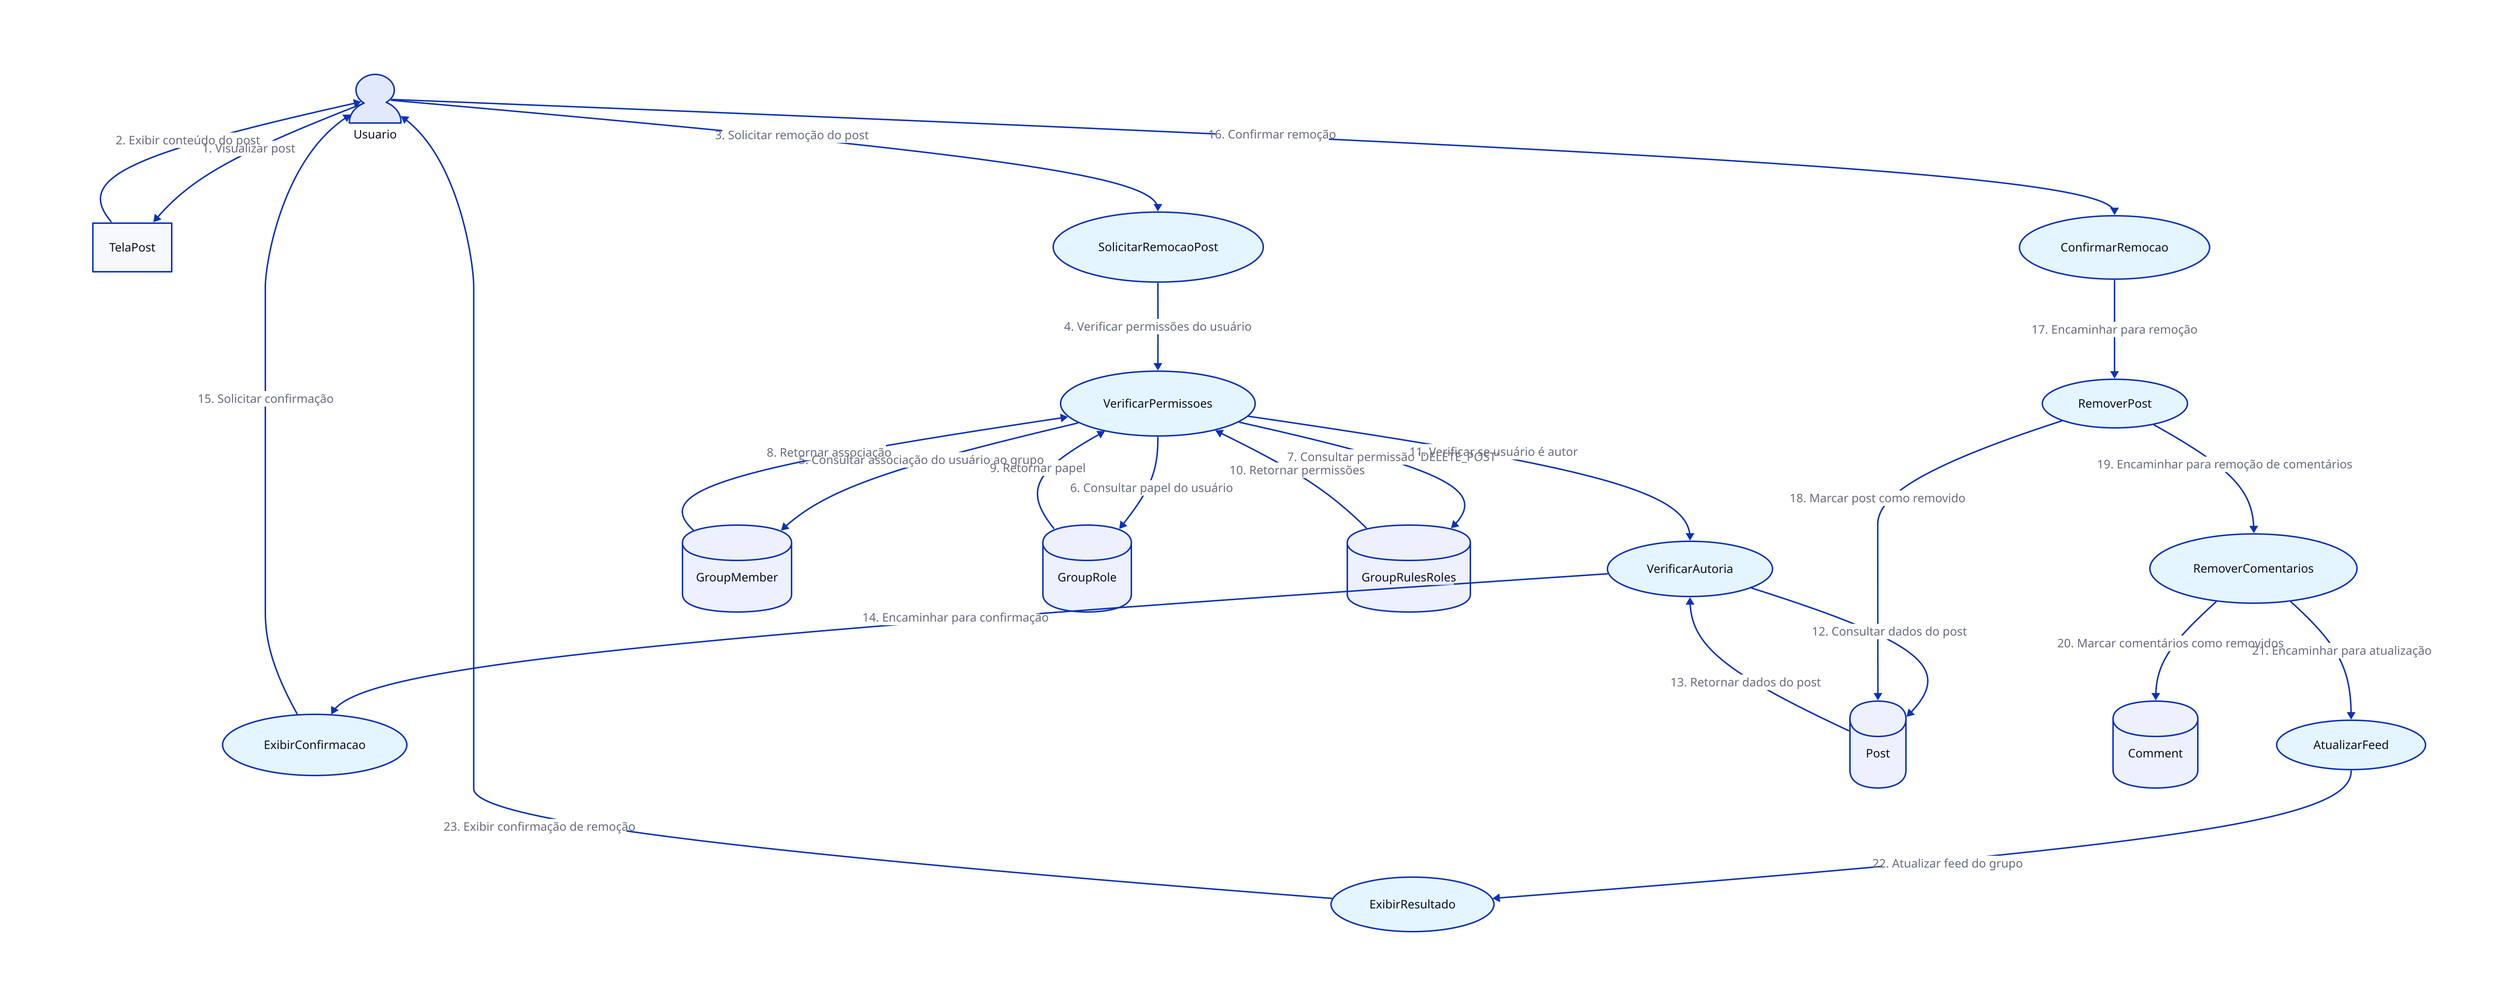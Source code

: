 Usuario: {
  shape: person
}

TelaPost: {
  shape: rectangle
}

SolicitarRemocaoPost: {
  shape: oval
  style.fill: "#E5F5FF"
}

VerificarPermissoes: {
  shape: oval
  style.fill: "#E5F5FF"
}

VerificarAutoria: {
  shape: oval
  style.fill: "#E5F5FF"
}

ExibirConfirmacao: {
  shape: oval
  style.fill: "#E5F5FF"
}

ConfirmarRemocao: {
  shape: oval
  style.fill: "#E5F5FF"
}

RemoverPost: {
  shape: oval
  style.fill: "#E5F5FF"
}

RemoverComentarios: {
  shape: oval
  style.fill: "#E5F5FF"
}

AtualizarFeed: {
  shape: oval
  style.fill: "#E5F5FF"
}

ExibirResultado: {
  shape: oval
  style.fill: "#E5F5FF"
}

Post: {
  shape: cylinder
}

GroupMember: {
  shape: cylinder
}

GroupRole: {
  shape: cylinder
}

GroupRulesRoles: {
  shape: cylinder
}

Comment: {
  shape: cylinder
}

Usuario -> TelaPost: "1. Visualizar post"
TelaPost -> Usuario: "2. Exibir conteúdo do post"
Usuario -> SolicitarRemocaoPost: "3. Solicitar remoção do post"
SolicitarRemocaoPost -> VerificarPermissoes: "4. Verificar permissões do usuário"
VerificarPermissoes -> GroupMember: "5. Consultar associação do usuário ao grupo"
VerificarPermissoes -> GroupRole: "6. Consultar papel do usuário"
VerificarPermissoes -> GroupRulesRoles: "7. Consultar permissão 'DELETE_POST'"
GroupMember -> VerificarPermissoes: "8. Retornar associação"
GroupRole -> VerificarPermissoes: "9. Retornar papel"
GroupRulesRoles -> VerificarPermissoes: "10. Retornar permissões"
VerificarPermissoes -> VerificarAutoria: "11. Verificar se usuário é autor"
VerificarAutoria -> Post: "12. Consultar dados do post"
Post -> VerificarAutoria: "13. Retornar dados do post"
VerificarAutoria -> ExibirConfirmacao: "14. Encaminhar para confirmação"
ExibirConfirmacao -> Usuario: "15. Solicitar confirmação"
Usuario -> ConfirmarRemocao: "16. Confirmar remoção"
ConfirmarRemocao -> RemoverPost: "17. Encaminhar para remoção"
RemoverPost -> Post: "18. Marcar post como removido"
RemoverPost -> RemoverComentarios: "19. Encaminhar para remoção de comentários"
RemoverComentarios -> Comment: "20. Marcar comentários como removidos"
RemoverComentarios -> AtualizarFeed: "21. Encaminhar para atualização"
AtualizarFeed -> ExibirResultado: "22. Atualizar feed do grupo"
ExibirResultado -> Usuario: "23. Exibir confirmação de remoção"
